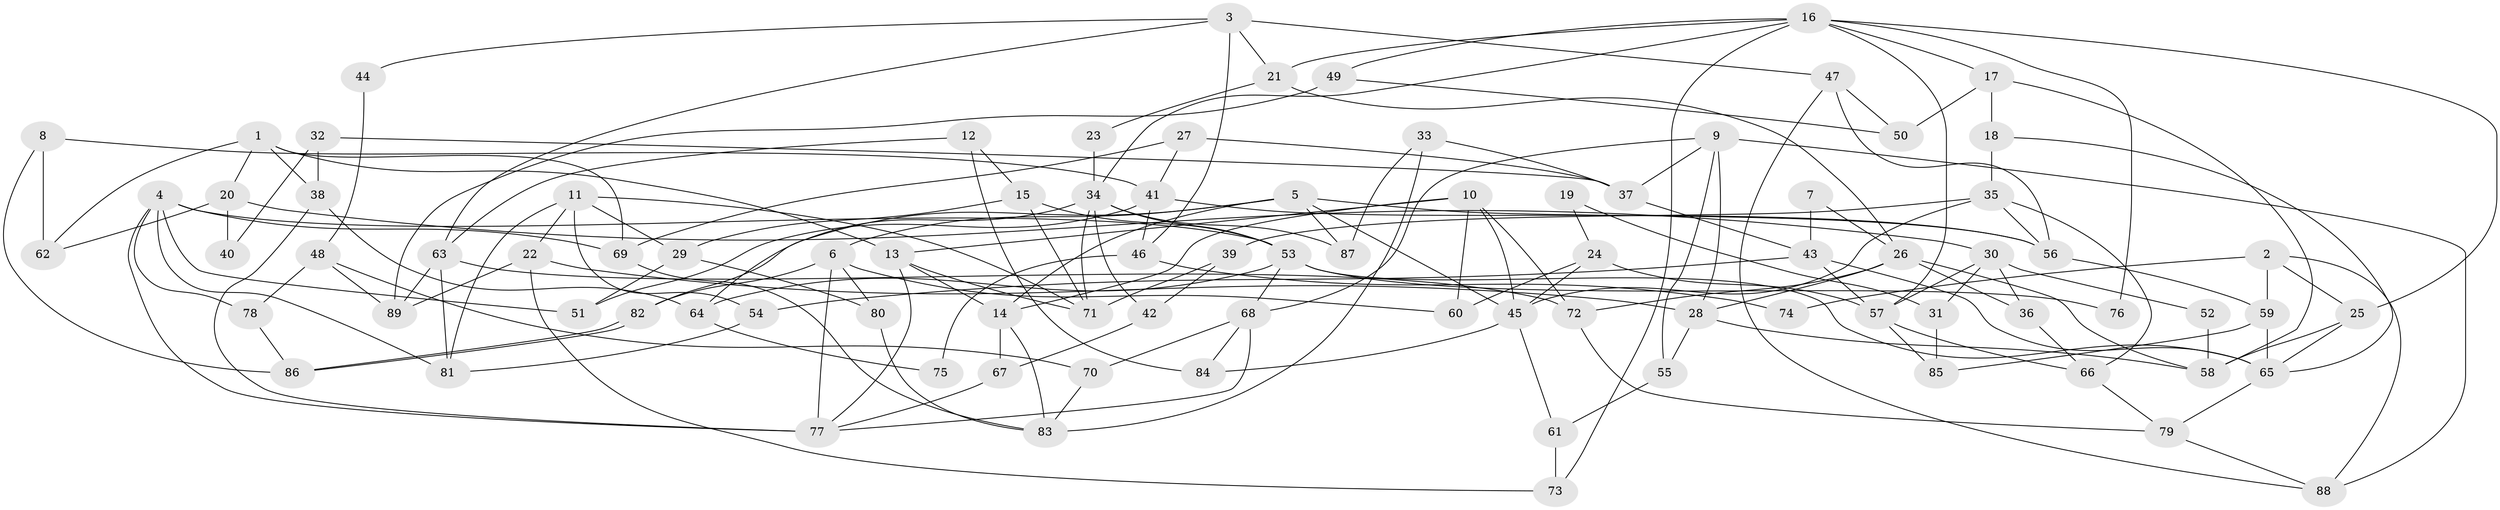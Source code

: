 // coarse degree distribution, {5: 0.2830188679245283, 2: 0.11320754716981132, 4: 0.18867924528301888, 3: 0.22641509433962265, 9: 0.05660377358490566, 8: 0.07547169811320754, 7: 0.03773584905660377, 6: 0.018867924528301886}
// Generated by graph-tools (version 1.1) at 2025/53/03/04/25 21:53:18]
// undirected, 89 vertices, 178 edges
graph export_dot {
graph [start="1"]
  node [color=gray90,style=filled];
  1;
  2;
  3;
  4;
  5;
  6;
  7;
  8;
  9;
  10;
  11;
  12;
  13;
  14;
  15;
  16;
  17;
  18;
  19;
  20;
  21;
  22;
  23;
  24;
  25;
  26;
  27;
  28;
  29;
  30;
  31;
  32;
  33;
  34;
  35;
  36;
  37;
  38;
  39;
  40;
  41;
  42;
  43;
  44;
  45;
  46;
  47;
  48;
  49;
  50;
  51;
  52;
  53;
  54;
  55;
  56;
  57;
  58;
  59;
  60;
  61;
  62;
  63;
  64;
  65;
  66;
  67;
  68;
  69;
  70;
  71;
  72;
  73;
  74;
  75;
  76;
  77;
  78;
  79;
  80;
  81;
  82;
  83;
  84;
  85;
  86;
  87;
  88;
  89;
  1 -- 13;
  1 -- 38;
  1 -- 20;
  1 -- 62;
  1 -- 69;
  2 -- 59;
  2 -- 25;
  2 -- 74;
  2 -- 88;
  3 -- 47;
  3 -- 63;
  3 -- 21;
  3 -- 44;
  3 -- 46;
  4 -- 78;
  4 -- 81;
  4 -- 51;
  4 -- 53;
  4 -- 69;
  4 -- 77;
  5 -- 6;
  5 -- 45;
  5 -- 14;
  5 -- 56;
  5 -- 82;
  5 -- 87;
  6 -- 82;
  6 -- 77;
  6 -- 60;
  6 -- 80;
  7 -- 26;
  7 -- 43;
  8 -- 62;
  8 -- 41;
  8 -- 86;
  9 -- 68;
  9 -- 28;
  9 -- 37;
  9 -- 55;
  9 -- 88;
  10 -- 72;
  10 -- 45;
  10 -- 13;
  10 -- 14;
  10 -- 60;
  11 -- 81;
  11 -- 71;
  11 -- 22;
  11 -- 29;
  11 -- 54;
  12 -- 15;
  12 -- 63;
  12 -- 84;
  13 -- 14;
  13 -- 71;
  13 -- 77;
  14 -- 67;
  14 -- 83;
  15 -- 53;
  15 -- 29;
  15 -- 71;
  16 -- 25;
  16 -- 34;
  16 -- 17;
  16 -- 21;
  16 -- 49;
  16 -- 57;
  16 -- 73;
  16 -- 76;
  17 -- 18;
  17 -- 50;
  17 -- 58;
  18 -- 65;
  18 -- 35;
  19 -- 24;
  19 -- 31;
  20 -- 30;
  20 -- 40;
  20 -- 62;
  21 -- 23;
  21 -- 26;
  22 -- 28;
  22 -- 73;
  22 -- 89;
  23 -- 34;
  24 -- 60;
  24 -- 45;
  24 -- 57;
  25 -- 65;
  25 -- 58;
  26 -- 58;
  26 -- 28;
  26 -- 36;
  26 -- 72;
  27 -- 69;
  27 -- 37;
  27 -- 41;
  28 -- 55;
  28 -- 58;
  29 -- 80;
  29 -- 51;
  30 -- 36;
  30 -- 57;
  30 -- 31;
  30 -- 52;
  31 -- 85;
  32 -- 37;
  32 -- 38;
  32 -- 40;
  33 -- 87;
  33 -- 83;
  33 -- 37;
  34 -- 53;
  34 -- 71;
  34 -- 42;
  34 -- 64;
  34 -- 87;
  35 -- 39;
  35 -- 56;
  35 -- 45;
  35 -- 66;
  36 -- 66;
  37 -- 43;
  38 -- 64;
  38 -- 77;
  39 -- 71;
  39 -- 42;
  41 -- 51;
  41 -- 46;
  41 -- 56;
  42 -- 67;
  43 -- 57;
  43 -- 54;
  43 -- 65;
  44 -- 48;
  45 -- 84;
  45 -- 61;
  46 -- 74;
  46 -- 75;
  47 -- 56;
  47 -- 88;
  47 -- 50;
  48 -- 70;
  48 -- 89;
  48 -- 78;
  49 -- 50;
  49 -- 89;
  52 -- 58;
  53 -- 65;
  53 -- 64;
  53 -- 68;
  53 -- 76;
  54 -- 81;
  55 -- 61;
  56 -- 59;
  57 -- 66;
  57 -- 85;
  59 -- 65;
  59 -- 85;
  61 -- 73;
  63 -- 72;
  63 -- 89;
  63 -- 81;
  64 -- 75;
  65 -- 79;
  66 -- 79;
  67 -- 77;
  68 -- 77;
  68 -- 70;
  68 -- 84;
  69 -- 83;
  70 -- 83;
  72 -- 79;
  78 -- 86;
  79 -- 88;
  80 -- 83;
  82 -- 86;
  82 -- 86;
}
